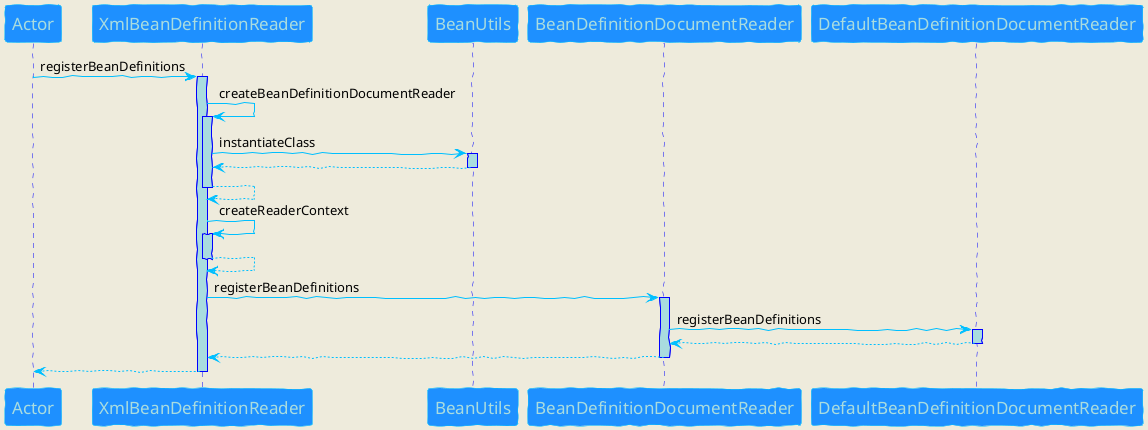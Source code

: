 @startuml

skinparam backgroundColor #EEEBDC
skinparam handwritten true

skinparam sequence {
ArrowColor DeepSkyBlue
ActorBorderColor DeepSkyBlue
LifeLineBorderColor blue
LifeLineBackgroundColor #A9DCDF

ParticipantBorderColor DeepSkyBlue
ParticipantBackgroundColor DodgerBlue
ParticipantFontName Impact
ParticipantFontSize 17
ParticipantFontColor #A9DCDF

ActorBackgroundColor aqua
ActorFontColor DeepSkyBlue
ActorFontSize 17
ActorFontName Aapex
}
participant Actor
Actor -> XmlBeanDefinitionReader : registerBeanDefinitions
activate XmlBeanDefinitionReader
XmlBeanDefinitionReader -> XmlBeanDefinitionReader : createBeanDefinitionDocumentReader
activate XmlBeanDefinitionReader
XmlBeanDefinitionReader -> BeanUtils : instantiateClass
activate BeanUtils
BeanUtils --> XmlBeanDefinitionReader
deactivate BeanUtils
XmlBeanDefinitionReader --> XmlBeanDefinitionReader
deactivate XmlBeanDefinitionReader
XmlBeanDefinitionReader -> XmlBeanDefinitionReader : createReaderContext
activate XmlBeanDefinitionReader
XmlBeanDefinitionReader --> XmlBeanDefinitionReader
deactivate XmlBeanDefinitionReader
XmlBeanDefinitionReader -> BeanDefinitionDocumentReader : registerBeanDefinitions
activate BeanDefinitionDocumentReader
BeanDefinitionDocumentReader -> DefaultBeanDefinitionDocumentReader : registerBeanDefinitions
activate DefaultBeanDefinitionDocumentReader
DefaultBeanDefinitionDocumentReader --> BeanDefinitionDocumentReader
deactivate DefaultBeanDefinitionDocumentReader
BeanDefinitionDocumentReader --> XmlBeanDefinitionReader
deactivate BeanDefinitionDocumentReader
return
@enduml